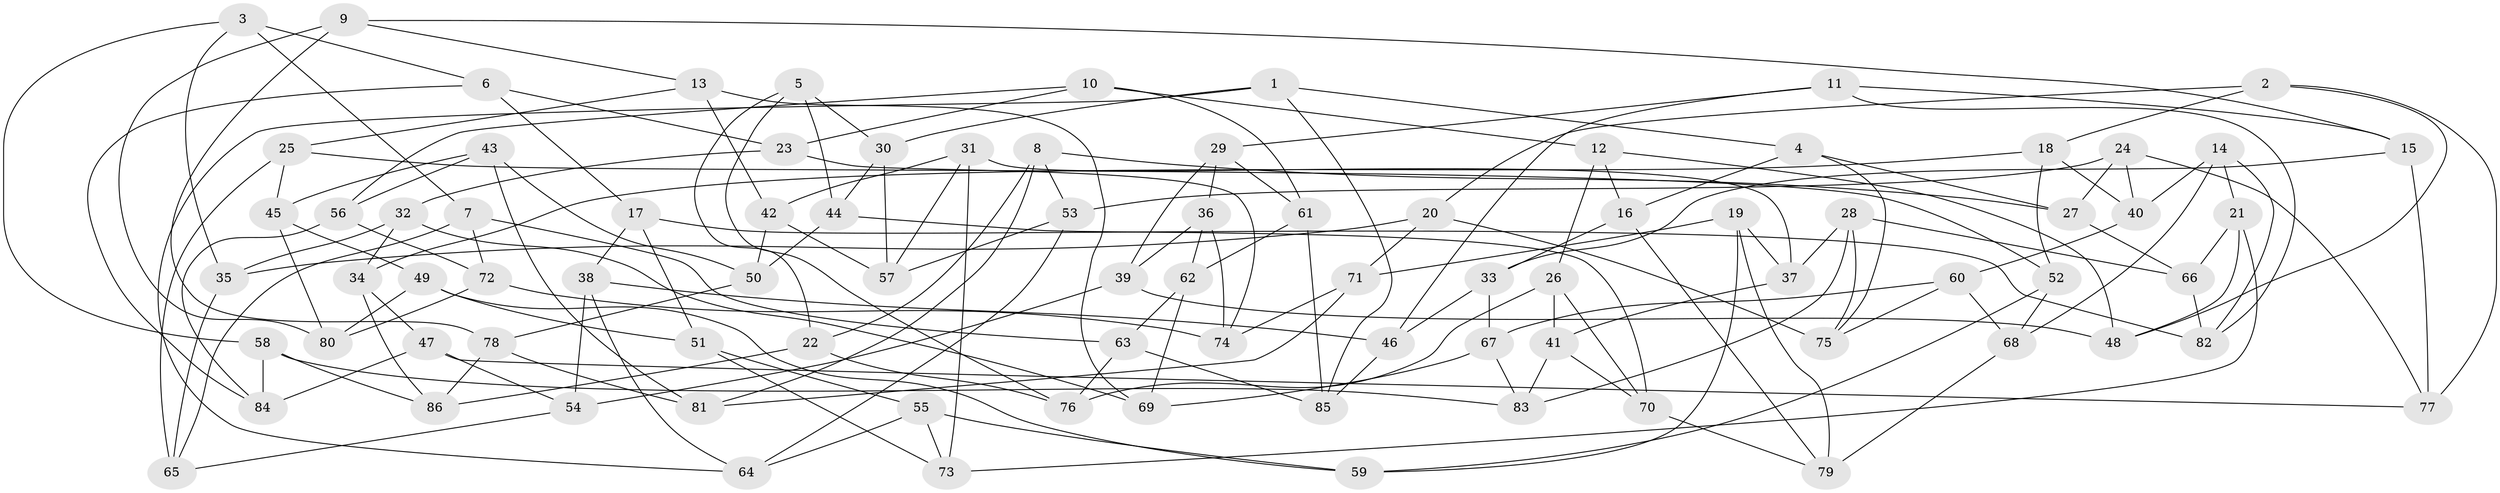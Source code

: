 // Generated by graph-tools (version 1.1) at 2025/27/03/09/25 03:27:02]
// undirected, 86 vertices, 172 edges
graph export_dot {
graph [start="1"]
  node [color=gray90,style=filled];
  1;
  2;
  3;
  4;
  5;
  6;
  7;
  8;
  9;
  10;
  11;
  12;
  13;
  14;
  15;
  16;
  17;
  18;
  19;
  20;
  21;
  22;
  23;
  24;
  25;
  26;
  27;
  28;
  29;
  30;
  31;
  32;
  33;
  34;
  35;
  36;
  37;
  38;
  39;
  40;
  41;
  42;
  43;
  44;
  45;
  46;
  47;
  48;
  49;
  50;
  51;
  52;
  53;
  54;
  55;
  56;
  57;
  58;
  59;
  60;
  61;
  62;
  63;
  64;
  65;
  66;
  67;
  68;
  69;
  70;
  71;
  72;
  73;
  74;
  75;
  76;
  77;
  78;
  79;
  80;
  81;
  82;
  83;
  84;
  85;
  86;
  1 -- 4;
  1 -- 85;
  1 -- 30;
  1 -- 64;
  2 -- 77;
  2 -- 18;
  2 -- 20;
  2 -- 48;
  3 -- 35;
  3 -- 6;
  3 -- 58;
  3 -- 7;
  4 -- 75;
  4 -- 27;
  4 -- 16;
  5 -- 22;
  5 -- 76;
  5 -- 30;
  5 -- 44;
  6 -- 17;
  6 -- 84;
  6 -- 23;
  7 -- 65;
  7 -- 72;
  7 -- 63;
  8 -- 22;
  8 -- 81;
  8 -- 27;
  8 -- 53;
  9 -- 78;
  9 -- 80;
  9 -- 15;
  9 -- 13;
  10 -- 61;
  10 -- 12;
  10 -- 23;
  10 -- 56;
  11 -- 82;
  11 -- 29;
  11 -- 46;
  11 -- 15;
  12 -- 16;
  12 -- 48;
  12 -- 26;
  13 -- 25;
  13 -- 42;
  13 -- 69;
  14 -- 21;
  14 -- 68;
  14 -- 82;
  14 -- 40;
  15 -- 77;
  15 -- 33;
  16 -- 33;
  16 -- 79;
  17 -- 51;
  17 -- 38;
  17 -- 82;
  18 -- 52;
  18 -- 40;
  18 -- 34;
  19 -- 37;
  19 -- 71;
  19 -- 59;
  19 -- 79;
  20 -- 75;
  20 -- 71;
  20 -- 35;
  21 -- 73;
  21 -- 48;
  21 -- 66;
  22 -- 76;
  22 -- 86;
  23 -- 32;
  23 -- 74;
  24 -- 77;
  24 -- 27;
  24 -- 53;
  24 -- 40;
  25 -- 65;
  25 -- 45;
  25 -- 52;
  26 -- 76;
  26 -- 70;
  26 -- 41;
  27 -- 66;
  28 -- 83;
  28 -- 37;
  28 -- 75;
  28 -- 66;
  29 -- 36;
  29 -- 39;
  29 -- 61;
  30 -- 44;
  30 -- 57;
  31 -- 73;
  31 -- 37;
  31 -- 57;
  31 -- 42;
  32 -- 34;
  32 -- 69;
  32 -- 35;
  33 -- 67;
  33 -- 46;
  34 -- 86;
  34 -- 47;
  35 -- 65;
  36 -- 39;
  36 -- 74;
  36 -- 62;
  37 -- 41;
  38 -- 54;
  38 -- 46;
  38 -- 64;
  39 -- 54;
  39 -- 48;
  40 -- 60;
  41 -- 83;
  41 -- 70;
  42 -- 50;
  42 -- 57;
  43 -- 50;
  43 -- 81;
  43 -- 45;
  43 -- 56;
  44 -- 70;
  44 -- 50;
  45 -- 49;
  45 -- 80;
  46 -- 85;
  47 -- 54;
  47 -- 77;
  47 -- 84;
  49 -- 80;
  49 -- 59;
  49 -- 51;
  50 -- 78;
  51 -- 55;
  51 -- 73;
  52 -- 59;
  52 -- 68;
  53 -- 57;
  53 -- 64;
  54 -- 65;
  55 -- 59;
  55 -- 64;
  55 -- 73;
  56 -- 72;
  56 -- 84;
  58 -- 83;
  58 -- 86;
  58 -- 84;
  60 -- 67;
  60 -- 68;
  60 -- 75;
  61 -- 85;
  61 -- 62;
  62 -- 63;
  62 -- 69;
  63 -- 76;
  63 -- 85;
  66 -- 82;
  67 -- 69;
  67 -- 83;
  68 -- 79;
  70 -- 79;
  71 -- 81;
  71 -- 74;
  72 -- 80;
  72 -- 74;
  78 -- 86;
  78 -- 81;
}

